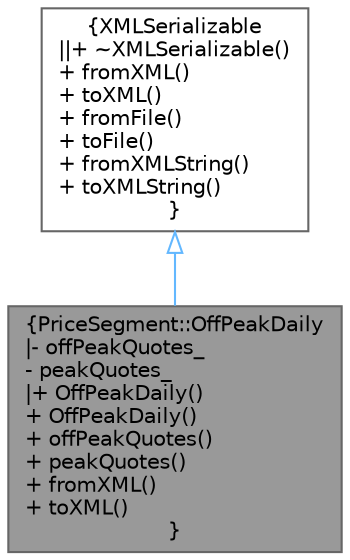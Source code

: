 digraph "PriceSegment::OffPeakDaily"
{
 // INTERACTIVE_SVG=YES
 // LATEX_PDF_SIZE
  bgcolor="transparent";
  edge [fontname=Helvetica,fontsize=10,labelfontname=Helvetica,labelfontsize=10];
  node [fontname=Helvetica,fontsize=10,shape=box,height=0.2,width=0.4];
  Node1 [label="{PriceSegment::OffPeakDaily\n|- offPeakQuotes_\l- peakQuotes_\l|+ OffPeakDaily()\l+ OffPeakDaily()\l+ offPeakQuotes()\l+ peakQuotes()\l+ fromXML()\l+ toXML()\l}",height=0.2,width=0.4,color="gray40", fillcolor="grey60", style="filled", fontcolor="black",tooltip="Class to store quotes used in building daily off-peak power quotes."];
  Node2 -> Node1 [dir="back",color="steelblue1",style="solid",arrowtail="onormal"];
  Node2 [label="{XMLSerializable\n||+ ~XMLSerializable()\l+ fromXML()\l+ toXML()\l+ fromFile()\l+ toFile()\l+ fromXMLString()\l+ toXMLString()\l}",height=0.2,width=0.4,color="gray40", fillcolor="white", style="filled",URL="$classore_1_1data_1_1_x_m_l_serializable.html",tooltip="Base class for all serializable classes."];
}
